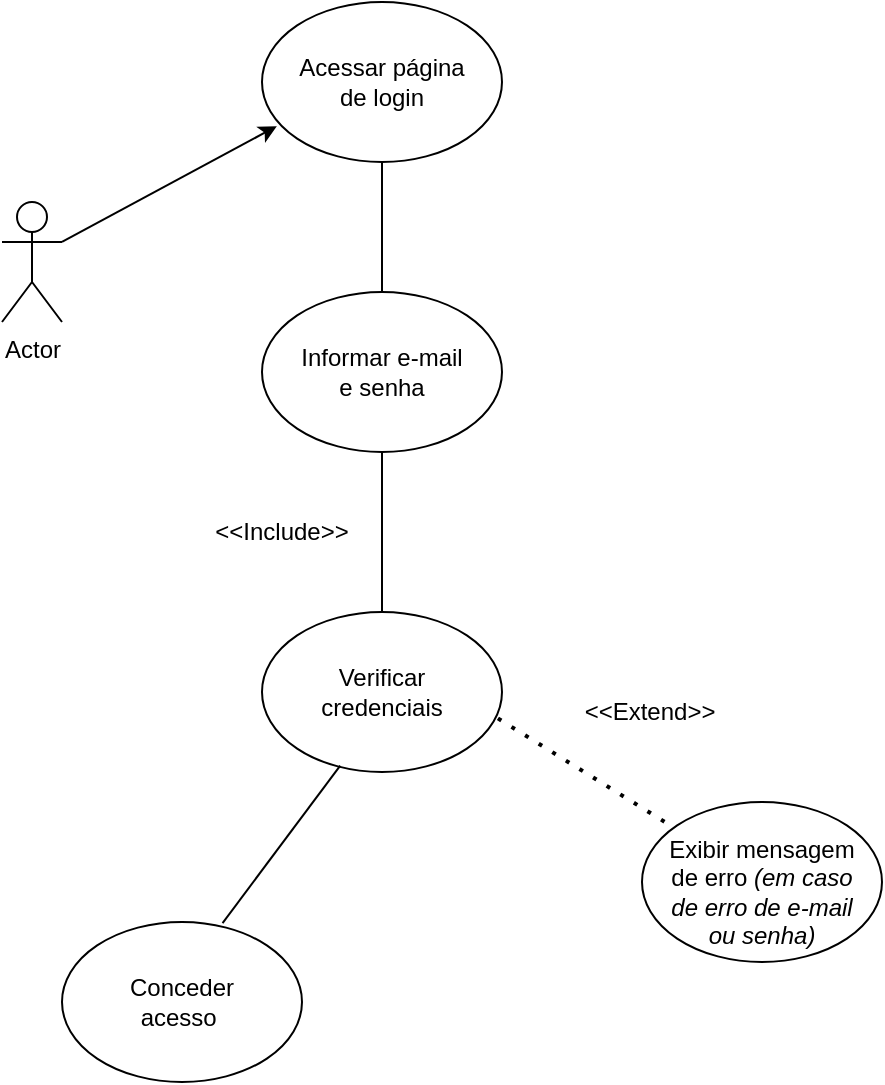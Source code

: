 <mxfile version="26.2.14">
  <diagram name="Página-1" id="Itc1IvbycG4DVD11OwY0">
    <mxGraphModel grid="0" page="1" gridSize="10" guides="1" tooltips="1" connect="1" arrows="1" fold="1" pageScale="1" pageWidth="827" pageHeight="1169" math="0" shadow="0">
      <root>
        <mxCell id="0" />
        <mxCell id="1" parent="0" />
        <object label="Actor" placeholders="1" id="Uv0ULkwbrZTuB33qiIxk-1">
          <mxCell style="shape=umlActor;verticalLabelPosition=bottom;verticalAlign=top;html=1;outlineConnect=0;" vertex="1" parent="1">
            <mxGeometry x="120" y="190" width="30" height="60" as="geometry" />
          </mxCell>
        </object>
        <mxCell id="Uv0ULkwbrZTuB33qiIxk-2" value="" style="ellipse;whiteSpace=wrap;html=1;" vertex="1" parent="1">
          <mxGeometry x="250" y="90" width="120" height="80" as="geometry" />
        </mxCell>
        <mxCell id="Uv0ULkwbrZTuB33qiIxk-3" value="" style="ellipse;whiteSpace=wrap;html=1;" vertex="1" parent="1">
          <mxGeometry x="250" y="235" width="120" height="80" as="geometry" />
        </mxCell>
        <mxCell id="Uv0ULkwbrZTuB33qiIxk-4" value="" style="ellipse;whiteSpace=wrap;html=1;" vertex="1" parent="1">
          <mxGeometry x="250" y="395" width="120" height="80" as="geometry" />
        </mxCell>
        <mxCell id="Uv0ULkwbrZTuB33qiIxk-5" value="" style="endArrow=classic;html=1;rounded=0;exitX=1;exitY=0.333;exitDx=0;exitDy=0;exitPerimeter=0;entryX=0.062;entryY=0.776;entryDx=0;entryDy=0;entryPerimeter=0;" edge="1" parent="1" source="Uv0ULkwbrZTuB33qiIxk-1" target="Uv0ULkwbrZTuB33qiIxk-2">
          <mxGeometry width="50" height="50" relative="1" as="geometry">
            <mxPoint x="180" y="190" as="sourcePoint" />
            <mxPoint x="230" y="140" as="targetPoint" />
          </mxGeometry>
        </mxCell>
        <mxCell id="Uv0ULkwbrZTuB33qiIxk-6" value="Acessar página de login" style="text;strokeColor=none;align=center;fillColor=none;html=1;verticalAlign=middle;whiteSpace=wrap;rounded=0;" vertex="1" parent="1">
          <mxGeometry x="260" y="115" width="100" height="30" as="geometry" />
        </mxCell>
        <mxCell id="Uv0ULkwbrZTuB33qiIxk-7" value="Informar e-mail e senha" style="text;strokeColor=none;align=center;fillColor=none;html=1;verticalAlign=middle;whiteSpace=wrap;rounded=0;" vertex="1" parent="1">
          <mxGeometry x="265" y="260" width="90" height="30" as="geometry" />
        </mxCell>
        <mxCell id="Uv0ULkwbrZTuB33qiIxk-8" value="Verificar credenciais" style="text;strokeColor=none;align=center;fillColor=none;html=1;verticalAlign=middle;whiteSpace=wrap;rounded=0;" vertex="1" parent="1">
          <mxGeometry x="280" y="420" width="60" height="30" as="geometry" />
        </mxCell>
        <mxCell id="Uv0ULkwbrZTuB33qiIxk-9" value="" style="ellipse;whiteSpace=wrap;html=1;" vertex="1" parent="1">
          <mxGeometry x="440" y="490" width="120" height="80" as="geometry" />
        </mxCell>
        <mxCell id="Uv0ULkwbrZTuB33qiIxk-10" value="Exibir mensagem de erro &lt;em data-end=&quot;699&quot; data-start=&quot;661&quot;&gt;(em caso de erro de e-mail ou senha)&lt;/em&gt;" style="text;strokeColor=none;align=center;fillColor=none;html=1;verticalAlign=middle;whiteSpace=wrap;rounded=0;" vertex="1" parent="1">
          <mxGeometry x="446" y="520" width="108" height="30" as="geometry" />
        </mxCell>
        <mxCell id="Uv0ULkwbrZTuB33qiIxk-11" value="" style="endArrow=none;dashed=1;html=1;dashPattern=1 3;strokeWidth=2;rounded=0;exitX=0.983;exitY=0.665;exitDx=0;exitDy=0;exitPerimeter=0;" edge="1" parent="1" source="Uv0ULkwbrZTuB33qiIxk-4" target="Uv0ULkwbrZTuB33qiIxk-9">
          <mxGeometry width="50" height="50" relative="1" as="geometry">
            <mxPoint x="390" y="380" as="sourcePoint" />
            <mxPoint x="440" y="330" as="targetPoint" />
          </mxGeometry>
        </mxCell>
        <mxCell id="Uv0ULkwbrZTuB33qiIxk-12" value="" style="endArrow=none;html=1;rounded=0;exitX=0.5;exitY=1;exitDx=0;exitDy=0;entryX=0.5;entryY=0;entryDx=0;entryDy=0;" edge="1" parent="1" source="Uv0ULkwbrZTuB33qiIxk-2" target="Uv0ULkwbrZTuB33qiIxk-3">
          <mxGeometry width="50" height="50" relative="1" as="geometry">
            <mxPoint x="390" y="380" as="sourcePoint" />
            <mxPoint x="440" y="330" as="targetPoint" />
          </mxGeometry>
        </mxCell>
        <mxCell id="Uv0ULkwbrZTuB33qiIxk-13" value="" style="endArrow=none;html=1;rounded=0;entryX=0.5;entryY=1;entryDx=0;entryDy=0;exitX=0.5;exitY=0;exitDx=0;exitDy=0;" edge="1" parent="1" source="Uv0ULkwbrZTuB33qiIxk-4" target="Uv0ULkwbrZTuB33qiIxk-3">
          <mxGeometry width="50" height="50" relative="1" as="geometry">
            <mxPoint x="390" y="380" as="sourcePoint" />
            <mxPoint x="440" y="330" as="targetPoint" />
          </mxGeometry>
        </mxCell>
        <mxCell id="Uv0ULkwbrZTuB33qiIxk-14" value="&amp;lt;&amp;lt;Extend&amp;gt;&amp;gt;" style="text;strokeColor=none;align=center;fillColor=none;html=1;verticalAlign=middle;whiteSpace=wrap;rounded=0;" vertex="1" parent="1">
          <mxGeometry x="414" y="430" width="60" height="30" as="geometry" />
        </mxCell>
        <mxCell id="Uv0ULkwbrZTuB33qiIxk-15" value="&amp;lt;&amp;lt;Include&amp;gt;&amp;gt;" style="text;strokeColor=none;align=center;fillColor=none;html=1;verticalAlign=middle;whiteSpace=wrap;rounded=0;" vertex="1" parent="1">
          <mxGeometry x="230" y="340" width="60" height="30" as="geometry" />
        </mxCell>
        <mxCell id="Uv0ULkwbrZTuB33qiIxk-16" value="" style="ellipse;whiteSpace=wrap;html=1;" vertex="1" parent="1">
          <mxGeometry x="150" y="550" width="120" height="80" as="geometry" />
        </mxCell>
        <mxCell id="Uv0ULkwbrZTuB33qiIxk-17" value="" style="endArrow=none;html=1;rounded=0;entryX=0.326;entryY=0.96;entryDx=0;entryDy=0;entryPerimeter=0;exitX=0.669;exitY=0.007;exitDx=0;exitDy=0;exitPerimeter=0;" edge="1" parent="1" source="Uv0ULkwbrZTuB33qiIxk-16" target="Uv0ULkwbrZTuB33qiIxk-4">
          <mxGeometry width="50" height="50" relative="1" as="geometry">
            <mxPoint x="390" y="380" as="sourcePoint" />
            <mxPoint x="440" y="330" as="targetPoint" />
          </mxGeometry>
        </mxCell>
        <mxCell id="Uv0ULkwbrZTuB33qiIxk-18" value="Conceder acesso&amp;nbsp;" style="text;strokeColor=none;align=center;fillColor=none;html=1;verticalAlign=middle;whiteSpace=wrap;rounded=0;" vertex="1" parent="1">
          <mxGeometry x="170" y="575" width="80" height="30" as="geometry" />
        </mxCell>
      </root>
    </mxGraphModel>
  </diagram>
</mxfile>
